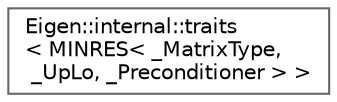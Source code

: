 digraph "类继承关系图"
{
 // LATEX_PDF_SIZE
  bgcolor="transparent";
  edge [fontname=Helvetica,fontsize=10,labelfontname=Helvetica,labelfontsize=10];
  node [fontname=Helvetica,fontsize=10,shape=box,height=0.2,width=0.4];
  rankdir="LR";
  Node0 [id="Node000000",label="Eigen::internal::traits\l\< MINRES\< _MatrixType,\l _UpLo, _Preconditioner \> \>",height=0.2,width=0.4,color="grey40", fillcolor="white", style="filled",URL="$struct_eigen_1_1internal_1_1traits_3_01_m_i_n_r_e_s_3_01___matrix_type_00_01___up_lo_00_01___preconditioner_01_4_01_4.html",tooltip=" "];
}
